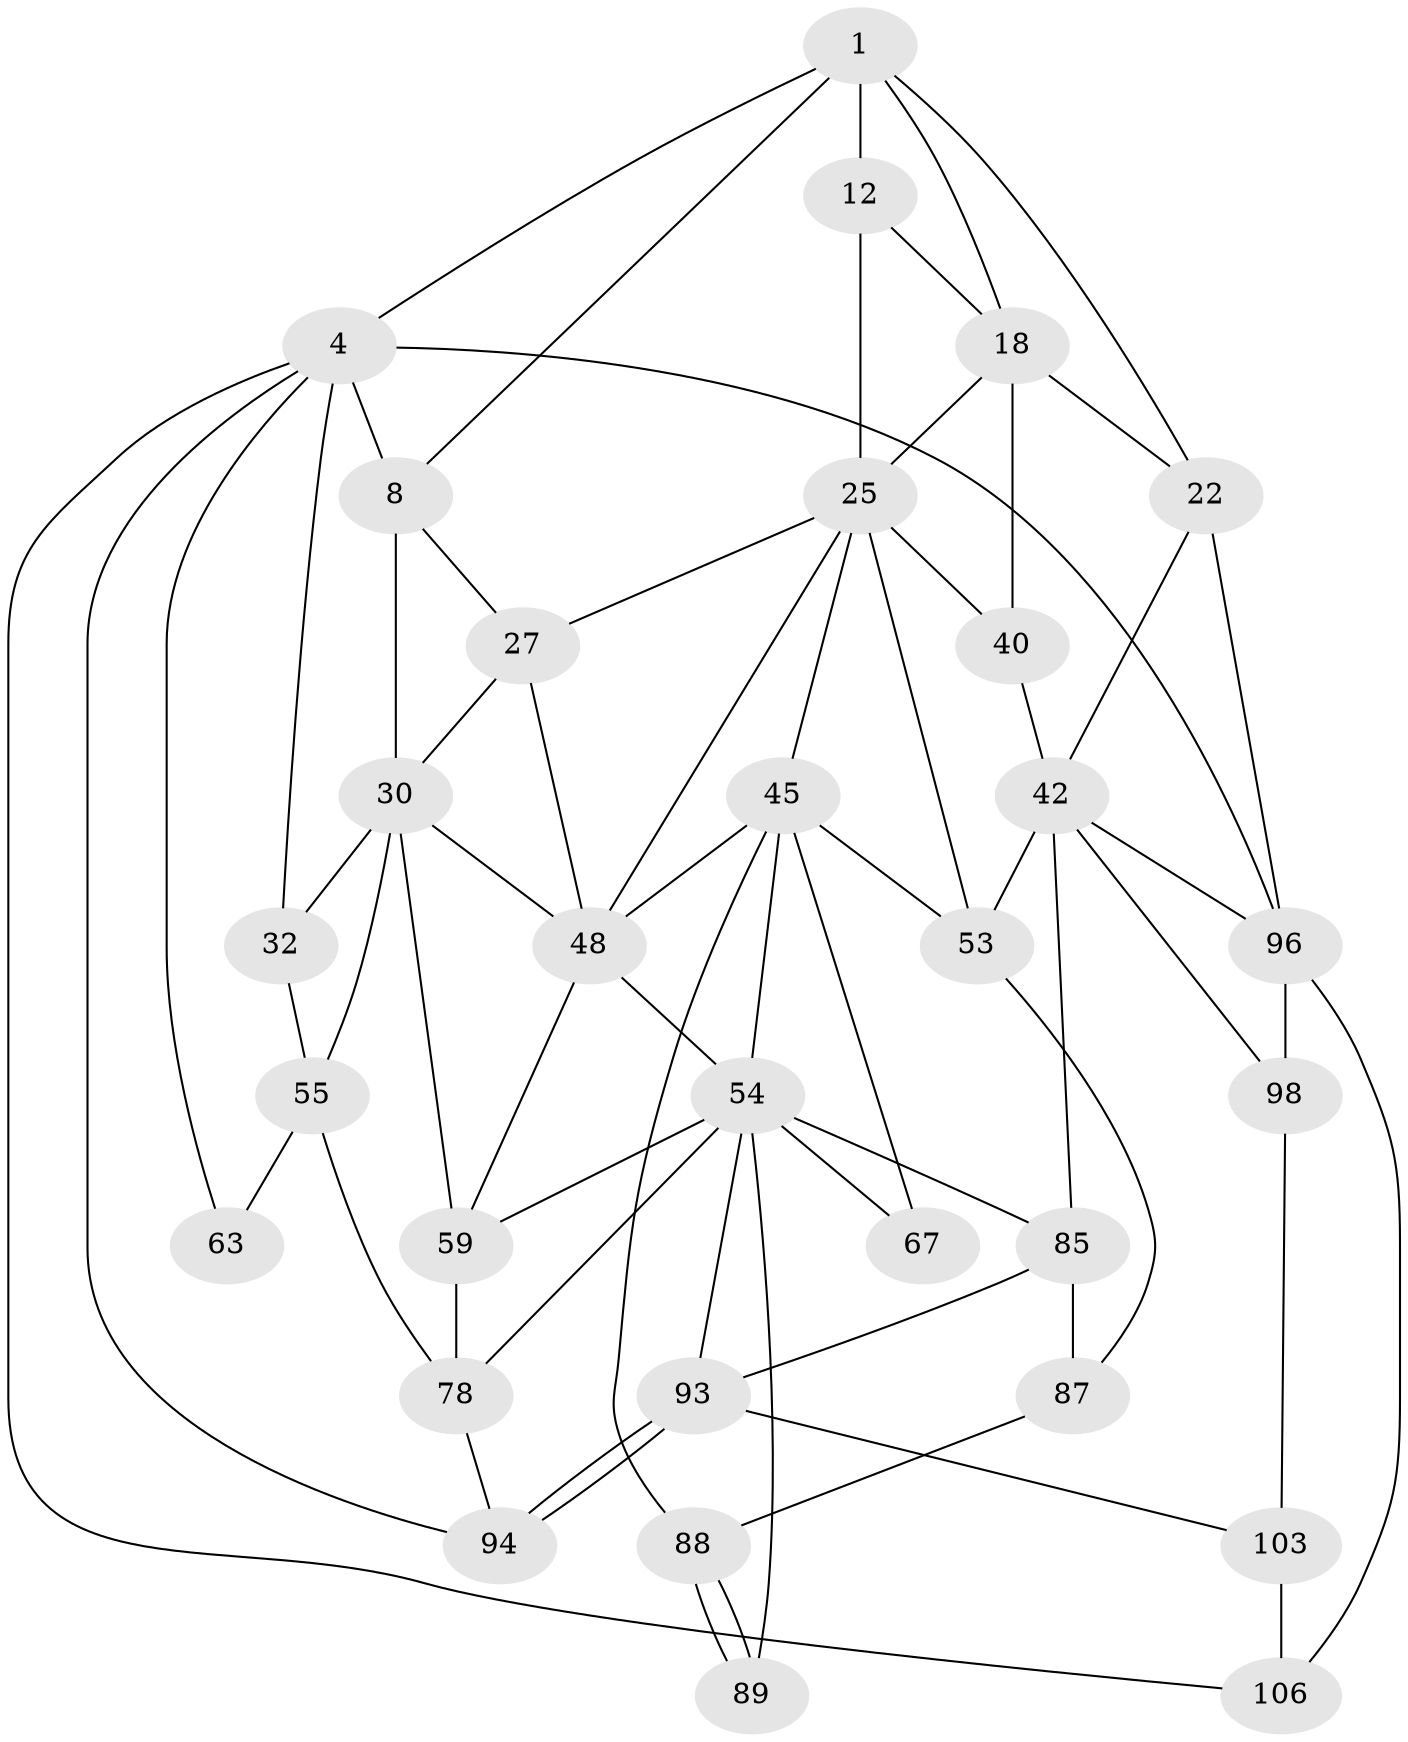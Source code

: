 // original degree distribution, {3: 0.018867924528301886, 4: 0.22641509433962265, 5: 0.5471698113207547, 6: 0.20754716981132076}
// Generated by graph-tools (version 1.1) at 2025/21/03/04/25 18:21:44]
// undirected, 31 vertices, 67 edges
graph export_dot {
graph [start="1"]
  node [color=gray90,style=filled];
  1 [pos="+0.49899413835616824+0",super="+7+2"];
  4 [pos="+0+0",super="+5+15+64"];
  8 [pos="+0.28910498760034065+0.1727784560717821",super="+16"];
  12 [pos="+0.6300043460549852+0.13118159682116848",super="+13"];
  18 [pos="+0.7874886280680223+0.21533911442504838",super="+19+24"];
  22 [pos="+1+0.25715101735991347",super="+61+23"];
  25 [pos="+0.5308416094963178+0.30762489704795204",super="+26+28"];
  27 [pos="+0.2985989098229468+0.2762439424894494",super="+29"];
  30 [pos="+0.2505915566856979+0.42457889426974316",super="+31+36"];
  32 [pos="+0.08882320008615321+0.27424366758396135",super="+39"];
  40 [pos="+0.7158612792224944+0.4710531216935647"];
  42 [pos="+0.8465145932469571+0.5180299059099265",super="+43+62"];
  45 [pos="+0.5401837130096292+0.507998726858018",super="+46+70"];
  48 [pos="+0.48386044522389215+0.390408938644546",super="+49"];
  53 [pos="+0.6706627278214184+0.5587987462476792",super="+69"];
  54 [pos="+0.3393662850242326+0.5400137592739644",super="+65"];
  55 [pos="+0.013974018352223557+0.5638703354985188",super="+56+58"];
  59 [pos="+0.21166354052355868+0.6982131314479334",super="+60"];
  63 [pos="+0+0.7988137832716423"];
  67 [pos="+0.4537141472019119+0.6360071691121371"];
  78 [pos="+0.02748133887749863+0.8273275574780001",super="+91"];
  85 [pos="+0.7283202702822653+0.8772994743722208",super="+86"];
  87 [pos="+0.6559505916832696+0.8480503145741309"];
  88 [pos="+0.5966194008207736+0.8356800907195041"];
  89 [pos="+0.48917728494733953+0.9299121628844055"];
  93 [pos="+0.41067486042301404+1",super="+102"];
  94 [pos="+0.2931940794160751+1"];
  96 [pos="+1+1",super="+101"];
  98 [pos="+0.8256761680369322+0.9549856043654772",super="+99"];
  103 [pos="+0.7357144275810931+1",super="+104"];
  106 [pos="+0.8094026630304726+1"];
  1 -- 8;
  1 -- 18;
  1 -- 4 [weight=2];
  1 -- 22;
  1 -- 12 [weight=2];
  4 -- 8 [weight=2];
  4 -- 32 [weight=2];
  4 -- 96;
  4 -- 106;
  4 -- 94;
  4 -- 63;
  8 -- 27;
  8 -- 30;
  12 -- 25;
  12 -- 18;
  18 -- 40;
  18 -- 25;
  18 -- 22 [weight=3];
  22 -- 96;
  22 -- 42 [weight=2];
  25 -- 48;
  25 -- 27;
  25 -- 53;
  25 -- 40;
  25 -- 45;
  27 -- 30;
  27 -- 48;
  30 -- 32 [weight=2];
  30 -- 48;
  30 -- 55 [weight=2];
  30 -- 59;
  32 -- 55;
  40 -- 42;
  42 -- 53 [weight=2];
  42 -- 96;
  42 -- 98 [weight=2];
  42 -- 85;
  45 -- 48;
  45 -- 67 [weight=2];
  45 -- 54 [weight=2];
  45 -- 88;
  45 -- 53 [weight=2];
  48 -- 54;
  48 -- 59;
  53 -- 87;
  54 -- 67;
  54 -- 78;
  54 -- 85;
  54 -- 89 [weight=2];
  54 -- 59;
  54 -- 93;
  55 -- 63 [weight=2];
  55 -- 78;
  59 -- 78;
  78 -- 94;
  85 -- 87;
  85 -- 93;
  87 -- 88;
  88 -- 89;
  88 -- 89;
  93 -- 94;
  93 -- 94;
  93 -- 103;
  96 -- 98;
  96 -- 106;
  98 -- 103 [weight=2];
  103 -- 106;
}
